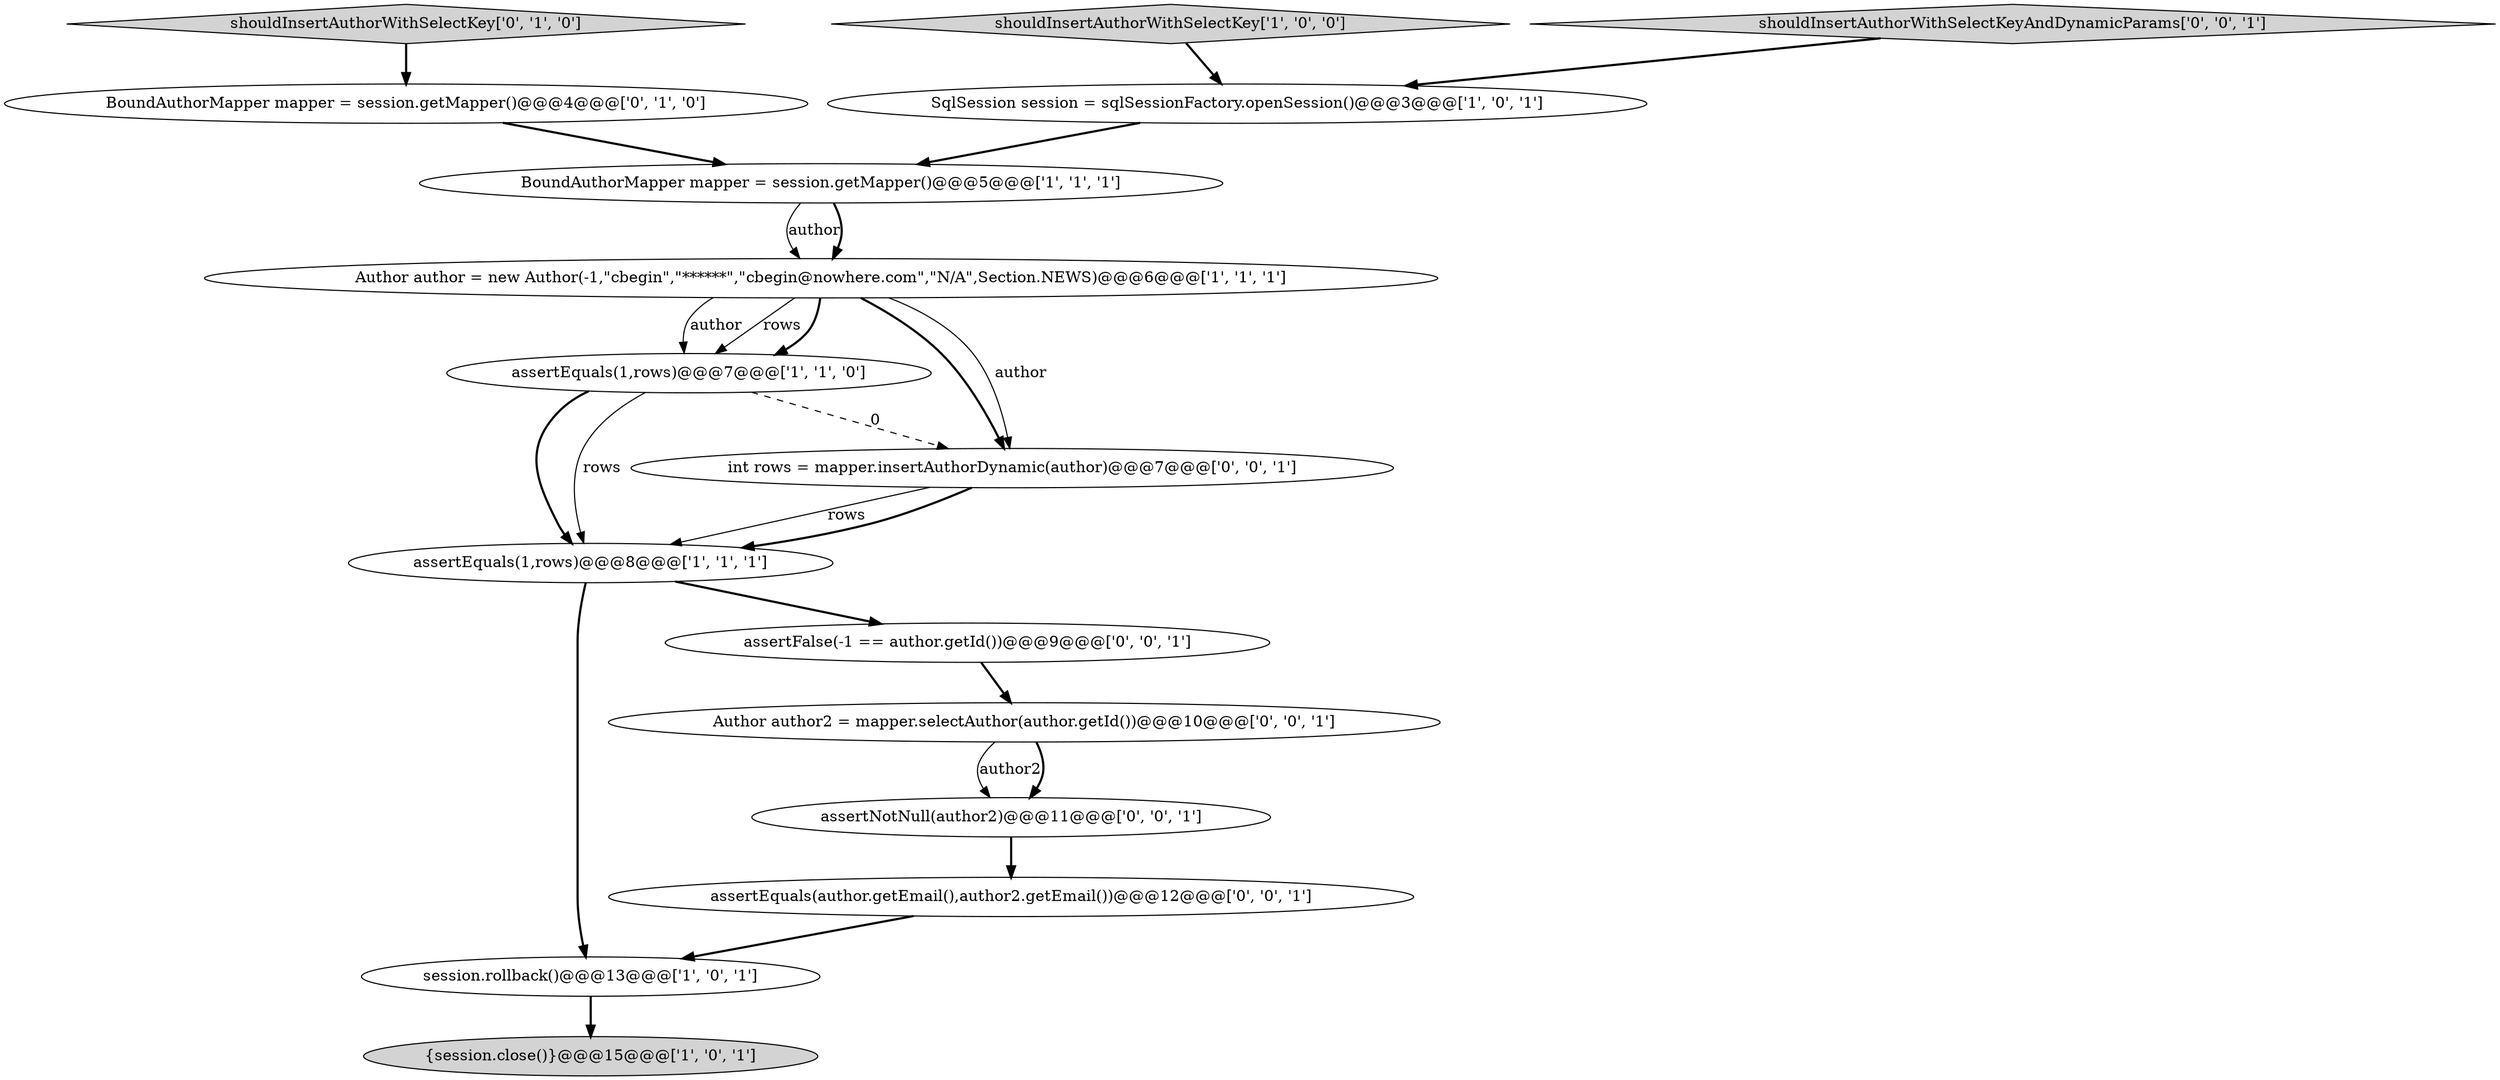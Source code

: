 digraph {
3 [style = filled, label = "assertEquals(1,rows)@@@8@@@['1', '1', '1']", fillcolor = white, shape = ellipse image = "AAA0AAABBB1BBB"];
0 [style = filled, label = "shouldInsertAuthorWithSelectKey['1', '0', '0']", fillcolor = lightgray, shape = diamond image = "AAA0AAABBB1BBB"];
6 [style = filled, label = "session.rollback()@@@13@@@['1', '0', '1']", fillcolor = white, shape = ellipse image = "AAA0AAABBB1BBB"];
7 [style = filled, label = "{session.close()}@@@15@@@['1', '0', '1']", fillcolor = lightgray, shape = ellipse image = "AAA0AAABBB1BBB"];
8 [style = filled, label = "BoundAuthorMapper mapper = session.getMapper()@@@4@@@['0', '1', '0']", fillcolor = white, shape = ellipse image = "AAA0AAABBB2BBB"];
4 [style = filled, label = "Author author = new Author(-1,\"cbegin\",\"******\",\"cbegin@nowhere.com\",\"N/A\",Section.NEWS)@@@6@@@['1', '1', '1']", fillcolor = white, shape = ellipse image = "AAA0AAABBB1BBB"];
9 [style = filled, label = "shouldInsertAuthorWithSelectKey['0', '1', '0']", fillcolor = lightgray, shape = diamond image = "AAA0AAABBB2BBB"];
11 [style = filled, label = "assertEquals(author.getEmail(),author2.getEmail())@@@12@@@['0', '0', '1']", fillcolor = white, shape = ellipse image = "AAA0AAABBB3BBB"];
15 [style = filled, label = "assertFalse(-1 == author.getId())@@@9@@@['0', '0', '1']", fillcolor = white, shape = ellipse image = "AAA0AAABBB3BBB"];
2 [style = filled, label = "SqlSession session = sqlSessionFactory.openSession()@@@3@@@['1', '0', '1']", fillcolor = white, shape = ellipse image = "AAA0AAABBB1BBB"];
12 [style = filled, label = "shouldInsertAuthorWithSelectKeyAndDynamicParams['0', '0', '1']", fillcolor = lightgray, shape = diamond image = "AAA0AAABBB3BBB"];
14 [style = filled, label = "assertNotNull(author2)@@@11@@@['0', '0', '1']", fillcolor = white, shape = ellipse image = "AAA0AAABBB3BBB"];
13 [style = filled, label = "Author author2 = mapper.selectAuthor(author.getId())@@@10@@@['0', '0', '1']", fillcolor = white, shape = ellipse image = "AAA0AAABBB3BBB"];
1 [style = filled, label = "assertEquals(1,rows)@@@7@@@['1', '1', '0']", fillcolor = white, shape = ellipse image = "AAA0AAABBB1BBB"];
5 [style = filled, label = "BoundAuthorMapper mapper = session.getMapper()@@@5@@@['1', '1', '1']", fillcolor = white, shape = ellipse image = "AAA0AAABBB1BBB"];
10 [style = filled, label = "int rows = mapper.insertAuthorDynamic(author)@@@7@@@['0', '0', '1']", fillcolor = white, shape = ellipse image = "AAA0AAABBB3BBB"];
4->10 [style = bold, label=""];
15->13 [style = bold, label=""];
5->4 [style = solid, label="author"];
10->3 [style = solid, label="rows"];
11->6 [style = bold, label=""];
0->2 [style = bold, label=""];
1->3 [style = bold, label=""];
3->6 [style = bold, label=""];
10->3 [style = bold, label=""];
3->15 [style = bold, label=""];
13->14 [style = solid, label="author2"];
1->10 [style = dashed, label="0"];
9->8 [style = bold, label=""];
4->10 [style = solid, label="author"];
12->2 [style = bold, label=""];
1->3 [style = solid, label="rows"];
8->5 [style = bold, label=""];
4->1 [style = solid, label="author"];
4->1 [style = solid, label="rows"];
5->4 [style = bold, label=""];
4->1 [style = bold, label=""];
6->7 [style = bold, label=""];
14->11 [style = bold, label=""];
13->14 [style = bold, label=""];
2->5 [style = bold, label=""];
}
